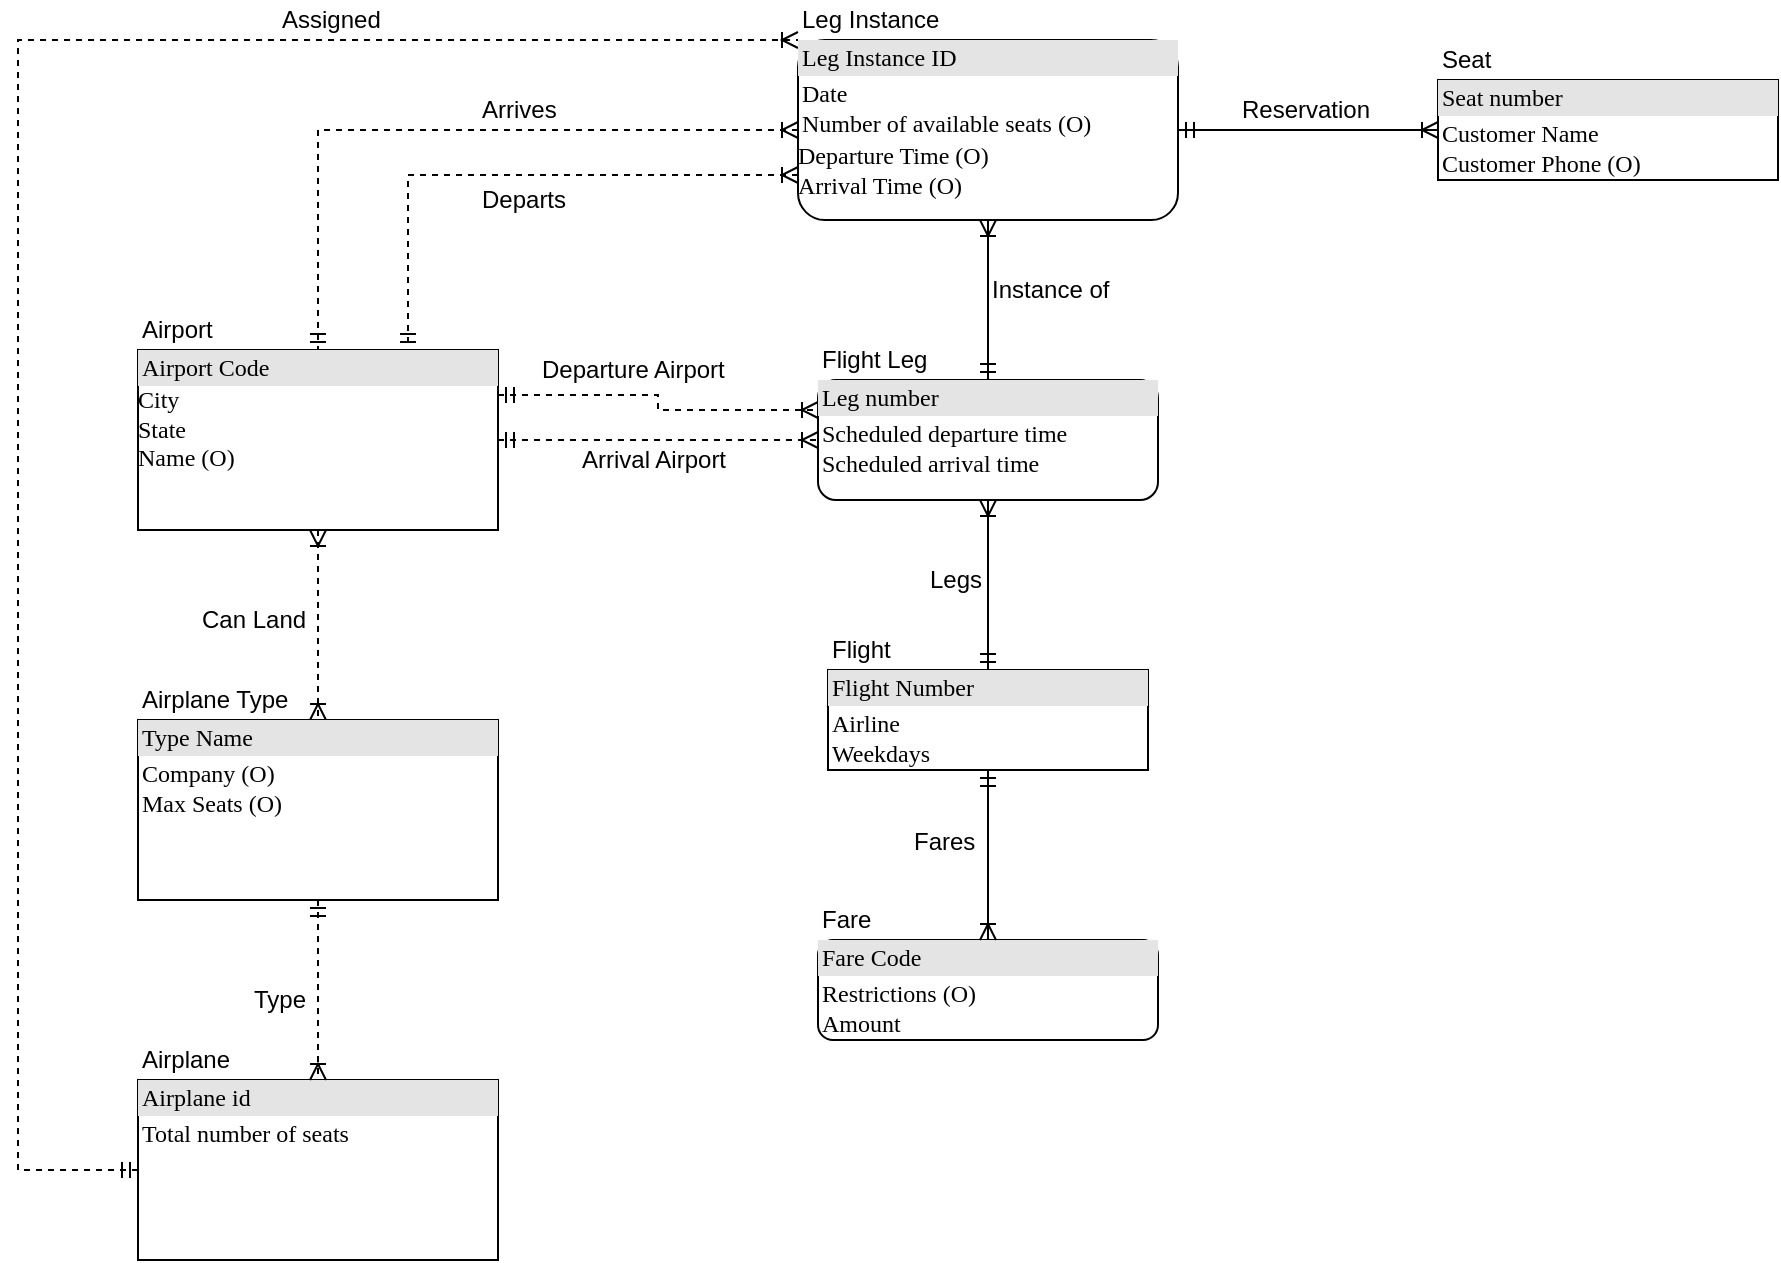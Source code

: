 <mxfile version="13.2.1"><diagram name="Page-1" id="2ca16b54-16f6-2749-3443-fa8db7711227"><mxGraphModel dx="462" dy="793" grid="1" gridSize="10" guides="1" tooltips="1" connect="1" arrows="1" fold="1" page="1" pageScale="1" pageWidth="1100" pageHeight="850" background="#ffffff" math="0" shadow="0"><root><mxCell id="0"/><mxCell id="1" parent="0"/><mxCell id="x7QNLOcuRyStkEdeZMoo-22" style="edgeStyle=orthogonalEdgeStyle;rounded=0;orthogonalLoop=1;jettySize=auto;html=1;exitX=1;exitY=0.25;exitDx=0;exitDy=0;entryX=0;entryY=0.25;entryDx=0;entryDy=0;dashed=1;startArrow=ERmandOne;startFill=0;endArrow=ERoneToMany;endFill=0;" edge="1" parent="1" source="2ed32ef02a7f4228-1" target="2ed32ef02a7f4228-2"><mxGeometry relative="1" as="geometry"/></mxCell><mxCell id="x7QNLOcuRyStkEdeZMoo-40" style="edgeStyle=orthogonalEdgeStyle;rounded=0;orthogonalLoop=1;jettySize=auto;html=1;exitX=0.5;exitY=1;exitDx=0;exitDy=0;entryX=0.5;entryY=1;entryDx=0;entryDy=0;dashed=1;startArrow=ERoneToMany;startFill=0;endArrow=ERoneToMany;endFill=0;" edge="1" parent="1" source="2ed32ef02a7f4228-1" target="x7QNLOcuRyStkEdeZMoo-2"><mxGeometry relative="1" as="geometry"><Array as="points"><mxPoint x="360" y="420"/><mxPoint x="360" y="420"/></Array></mxGeometry></mxCell><mxCell id="2ed32ef02a7f4228-1" value="&lt;div style=&quot;box-sizing: border-box ; width: 100% ; background: #e4e4e4 ; padding: 2px&quot;&gt;Airport Code&lt;/div&gt;City&lt;br&gt;State&lt;br&gt;Name (O)" style="verticalAlign=top;align=left;overflow=fill;html=1;rounded=0;shadow=0;comic=0;labelBackgroundColor=none;strokeWidth=1;fontFamily=Verdana;fontSize=12" parent="1" vertex="1"><mxGeometry x="270" y="260" width="180" height="90" as="geometry"/></mxCell><mxCell id="2ed32ef02a7f4228-18" style="edgeStyle=orthogonalEdgeStyle;html=1;entryX=0.5;entryY=0;labelBackgroundColor=none;startArrow=ERoneToMany;endArrow=ERmandOne;fontFamily=Verdana;fontSize=12;align=left;startFill=0;endFill=0;" parent="1" source="2ed32ef02a7f4228-2" target="2ed32ef02a7f4228-8" edge="1"><mxGeometry relative="1" as="geometry"/></mxCell><mxCell id="2ed32ef02a7f4228-20" style="edgeStyle=orthogonalEdgeStyle;html=1;labelBackgroundColor=none;startArrow=ERmandOne;endArrow=ERoneToMany;fontFamily=Verdana;fontSize=12;align=left;" parent="1" source="2ed32ef02a7f4228-2" target="2ed32ef02a7f4228-11" edge="1"><mxGeometry relative="1" as="geometry"/></mxCell><mxCell id="2ed32ef02a7f4228-2" value="&lt;div style=&quot;box-sizing: border-box ; width: 100% ; background: #e4e4e4 ; padding: 2px&quot;&gt;Leg number&lt;/div&gt;&lt;table style=&quot;width: 100% ; font-size: 1em&quot; cellpadding=&quot;2&quot; cellspacing=&quot;0&quot;&gt;&lt;tbody&gt;&lt;tr&gt;&lt;td&gt;Scheduled departure time&lt;br&gt;Scheduled arrival time&lt;/td&gt;&lt;td&gt;&lt;/td&gt;&lt;/tr&gt;&lt;/tbody&gt;&lt;/table&gt;" style="verticalAlign=top;align=left;overflow=fill;html=1;rounded=1;shadow=0;comic=0;labelBackgroundColor=none;strokeWidth=1;fontFamily=Verdana;fontSize=12" parent="1" vertex="1"><mxGeometry x="610" y="275" width="170" height="60" as="geometry"/></mxCell><mxCell id="x7QNLOcuRyStkEdeZMoo-33" style="edgeStyle=orthogonalEdgeStyle;rounded=0;orthogonalLoop=1;jettySize=auto;html=1;exitX=0;exitY=0.5;exitDx=0;exitDy=0;entryX=0;entryY=1;entryDx=0;entryDy=0;startArrow=ERmandOne;startFill=0;endArrow=ERoneToMany;endFill=0;dashed=1;" edge="1" parent="1" source="2ed32ef02a7f4228-4" target="x7QNLOcuRyStkEdeZMoo-9"><mxGeometry relative="1" as="geometry"><Array as="points"><mxPoint x="210" y="670"/><mxPoint x="210" y="105"/></Array></mxGeometry></mxCell><mxCell id="2ed32ef02a7f4228-4" value="&lt;div style=&quot;box-sizing: border-box ; width: 100% ; background: #e4e4e4 ; padding: 2px&quot;&gt;Airplane id&lt;/div&gt;&lt;table style=&quot;width: 100% ; font-size: 1em&quot; cellpadding=&quot;2&quot; cellspacing=&quot;0&quot;&gt;&lt;tbody&gt;&lt;tr&gt;&lt;td&gt;Total number of seats&lt;/td&gt;&lt;td&gt;&lt;/td&gt;&lt;/tr&gt;&lt;/tbody&gt;&lt;/table&gt;" style="verticalAlign=top;align=left;overflow=fill;html=1;rounded=0;shadow=0;comic=0;labelBackgroundColor=none;strokeWidth=1;fontFamily=Verdana;fontSize=12" parent="1" vertex="1"><mxGeometry x="270" y="625" width="180" height="90" as="geometry"/></mxCell><mxCell id="2ed32ef02a7f4228-15" style="edgeStyle=orthogonalEdgeStyle;html=1;entryX=0.5;entryY=0;labelBackgroundColor=none;startArrow=ERmandOne;endArrow=ERoneToMany;fontFamily=Verdana;fontSize=12;align=left;dashed=1;" parent="1" source="2ed32ef02a7f4228-5" target="2ed32ef02a7f4228-4" edge="1"><mxGeometry relative="1" as="geometry"/></mxCell><mxCell id="2ed32ef02a7f4228-5" value="&lt;div style=&quot;box-sizing: border-box ; width: 100% ; background: #e4e4e4 ; padding: 2px&quot;&gt;Type Name&lt;/div&gt;&lt;table style=&quot;width: 100% ; font-size: 1em&quot; cellpadding=&quot;2&quot; cellspacing=&quot;0&quot;&gt;&lt;tbody&gt;&lt;tr&gt;&lt;td&gt;Company (O)&lt;br&gt;Max Seats (O)&lt;/td&gt;&lt;td&gt;&lt;/td&gt;&lt;/tr&gt;&lt;/tbody&gt;&lt;/table&gt;" style="verticalAlign=top;align=left;overflow=fill;html=1;rounded=0;shadow=0;comic=0;labelBackgroundColor=none;strokeWidth=1;fontFamily=Verdana;fontSize=12" parent="1" vertex="1"><mxGeometry x="270" y="445" width="180" height="90" as="geometry"/></mxCell><mxCell id="2ed32ef02a7f4228-7" value="&lt;div style=&quot;box-sizing: border-box ; width: 100% ; background: #e4e4e4 ; padding: 2px&quot;&gt;Fare Code&lt;/div&gt;&lt;table style=&quot;width: 100% ; font-size: 1em&quot; cellpadding=&quot;2&quot; cellspacing=&quot;0&quot;&gt;&lt;tbody&gt;&lt;tr&gt;&lt;td&gt;Restrictions (O)&lt;br&gt;Amount&lt;br&gt;&lt;/td&gt;&lt;td&gt;&lt;/td&gt;&lt;/tr&gt;&lt;/tbody&gt;&lt;/table&gt;" style="verticalAlign=top;align=left;overflow=fill;html=1;rounded=1;shadow=0;comic=0;labelBackgroundColor=none;strokeWidth=1;fontFamily=Verdana;fontSize=12" parent="1" vertex="1"><mxGeometry x="610" y="555" width="170" height="50" as="geometry"/></mxCell><mxCell id="2ed32ef02a7f4228-17" style="edgeStyle=orthogonalEdgeStyle;html=1;entryX=0.5;entryY=0;labelBackgroundColor=none;startArrow=ERmandOne;endArrow=ERoneToMany;fontFamily=Verdana;fontSize=12;align=left;" parent="1" source="2ed32ef02a7f4228-8" target="2ed32ef02a7f4228-7" edge="1"><mxGeometry relative="1" as="geometry"/></mxCell><mxCell id="2ed32ef02a7f4228-8" value="&lt;div style=&quot;box-sizing: border-box ; width: 100% ; background: #e4e4e4 ; padding: 2px&quot;&gt;Flight Number&lt;/div&gt;&lt;table style=&quot;width: 100% ; font-size: 1em&quot; cellpadding=&quot;2&quot; cellspacing=&quot;0&quot;&gt;&lt;tbody&gt;&lt;tr&gt;&lt;td&gt;Airline&lt;br&gt;Weekdays&lt;/td&gt;&lt;td&gt;&lt;/td&gt;&lt;/tr&gt;&lt;/tbody&gt;&lt;/table&gt;" style="verticalAlign=top;align=left;overflow=fill;html=1;rounded=0;shadow=0;comic=0;labelBackgroundColor=none;strokeWidth=1;fontFamily=Verdana;fontSize=12" parent="1" vertex="1"><mxGeometry x="615" y="420" width="160" height="50" as="geometry"/></mxCell><mxCell id="2ed32ef02a7f4228-9" value="&lt;div style=&quot;box-sizing: border-box ; width: 100% ; background: #e4e4e4 ; padding: 2px&quot;&gt;Seat number&lt;/div&gt;&lt;table style=&quot;width: 100% ; font-size: 1em&quot; cellpadding=&quot;2&quot; cellspacing=&quot;0&quot;&gt;&lt;tbody&gt;&lt;tr&gt;&lt;td&gt;Customer Name&lt;br&gt;Customer Phone (O)&lt;/td&gt;&lt;td&gt;&lt;/td&gt;&lt;/tr&gt;&lt;/tbody&gt;&lt;/table&gt;" style="verticalAlign=top;align=left;overflow=fill;html=1;rounded=0;shadow=0;comic=0;labelBackgroundColor=none;strokeWidth=1;fontFamily=Verdana;fontSize=12" parent="1" vertex="1"><mxGeometry x="920" y="125" width="170" height="50" as="geometry"/></mxCell><mxCell id="x7QNLOcuRyStkEdeZMoo-31" style="edgeStyle=orthogonalEdgeStyle;rounded=0;orthogonalLoop=1;jettySize=auto;html=1;exitX=1;exitY=0.5;exitDx=0;exitDy=0;entryX=0;entryY=0.5;entryDx=0;entryDy=0;startArrow=ERmandOne;startFill=0;endArrow=ERoneToMany;endFill=0;" edge="1" parent="1" source="2ed32ef02a7f4228-11" target="2ed32ef02a7f4228-9"><mxGeometry relative="1" as="geometry"/></mxCell><mxCell id="x7QNLOcuRyStkEdeZMoo-35" style="edgeStyle=orthogonalEdgeStyle;rounded=0;orthogonalLoop=1;jettySize=auto;html=1;exitX=0;exitY=0.5;exitDx=0;exitDy=0;entryX=0.5;entryY=1;entryDx=0;entryDy=0;dashed=1;startArrow=ERoneToMany;startFill=0;endArrow=ERmandOne;endFill=0;" edge="1" parent="1" source="2ed32ef02a7f4228-11" target="x7QNLOcuRyStkEdeZMoo-1"><mxGeometry relative="1" as="geometry"><Array as="points"><mxPoint x="360" y="150"/></Array></mxGeometry></mxCell><mxCell id="x7QNLOcuRyStkEdeZMoo-36" style="edgeStyle=orthogonalEdgeStyle;rounded=0;orthogonalLoop=1;jettySize=auto;html=1;exitX=0;exitY=0.75;exitDx=0;exitDy=0;entryX=0.75;entryY=1;entryDx=0;entryDy=0;dashed=1;startArrow=ERoneToMany;startFill=0;endArrow=ERmandOne;endFill=0;" edge="1" parent="1" source="2ed32ef02a7f4228-11" target="x7QNLOcuRyStkEdeZMoo-1"><mxGeometry relative="1" as="geometry"><Array as="points"><mxPoint x="405" y="173"/></Array></mxGeometry></mxCell><mxCell id="2ed32ef02a7f4228-11" value="&lt;div style=&quot;box-sizing: border-box ; width: 100% ; background: #e4e4e4 ; padding: 2px&quot;&gt;Leg Instance ID&lt;/div&gt;&lt;table style=&quot;width: 100% ; font-size: 1em&quot; cellpadding=&quot;2&quot; cellspacing=&quot;0&quot;&gt;&lt;tbody&gt;&lt;tr&gt;&lt;td&gt;Date&lt;br&gt;Number of available seats (O)&lt;/td&gt;&lt;td&gt;&lt;br&gt;&lt;/td&gt;&lt;/tr&gt;&lt;/tbody&gt;&lt;/table&gt;Departure Time (O)&lt;br&gt;Arrival Time (O)" style="verticalAlign=top;align=left;overflow=fill;html=1;rounded=1;shadow=0;comic=0;labelBackgroundColor=none;strokeWidth=1;fontFamily=Verdana;fontSize=12" parent="1" vertex="1"><mxGeometry x="600" y="105" width="190" height="90" as="geometry"/></mxCell><mxCell id="x7QNLOcuRyStkEdeZMoo-1" value="Airport" style="text;html=1;strokeColor=none;fillColor=none;align=left;verticalAlign=middle;whiteSpace=wrap;rounded=0;" vertex="1" parent="1"><mxGeometry x="270" y="240" width="180" height="20" as="geometry"/></mxCell><mxCell id="x7QNLOcuRyStkEdeZMoo-2" value="Airplane Type" style="text;html=1;strokeColor=none;fillColor=none;align=left;verticalAlign=middle;whiteSpace=wrap;rounded=0;labelBackgroundColor=none;" vertex="1" parent="1"><mxGeometry x="270" y="425" width="180" height="20" as="geometry"/></mxCell><mxCell id="x7QNLOcuRyStkEdeZMoo-3" value="Airplane" style="text;html=1;strokeColor=none;fillColor=none;align=left;verticalAlign=middle;whiteSpace=wrap;rounded=0;" vertex="1" parent="1"><mxGeometry x="270" y="605" width="180" height="20" as="geometry"/></mxCell><mxCell id="x7QNLOcuRyStkEdeZMoo-4" style="edgeStyle=orthogonalEdgeStyle;rounded=0;orthogonalLoop=1;jettySize=auto;html=1;exitX=0.5;exitY=1;exitDx=0;exitDy=0;" edge="1" parent="1" source="2ed32ef02a7f4228-8" target="2ed32ef02a7f4228-8"><mxGeometry relative="1" as="geometry"/></mxCell><mxCell id="x7QNLOcuRyStkEdeZMoo-5" value="Flight Leg" style="text;html=1;strokeColor=none;fillColor=none;align=left;verticalAlign=middle;whiteSpace=wrap;rounded=0;" vertex="1" parent="1"><mxGeometry x="610" y="255" width="180" height="20" as="geometry"/></mxCell><mxCell id="x7QNLOcuRyStkEdeZMoo-6" value="Flight" style="text;html=1;strokeColor=none;fillColor=none;align=left;verticalAlign=middle;whiteSpace=wrap;rounded=0;" vertex="1" parent="1"><mxGeometry x="615" y="400" width="160" height="20" as="geometry"/></mxCell><mxCell id="x7QNLOcuRyStkEdeZMoo-7" value="Fare" style="text;html=1;strokeColor=none;fillColor=none;align=left;verticalAlign=middle;whiteSpace=wrap;rounded=0;" vertex="1" parent="1"><mxGeometry x="610" y="535" width="180" height="20" as="geometry"/></mxCell><mxCell id="x7QNLOcuRyStkEdeZMoo-9" value="Leg Instance" style="text;html=1;strokeColor=none;fillColor=none;align=left;verticalAlign=middle;whiteSpace=wrap;rounded=0;" vertex="1" parent="1"><mxGeometry x="600" y="85" width="180" height="20" as="geometry"/></mxCell><mxCell id="x7QNLOcuRyStkEdeZMoo-11" value="Seat" style="text;html=1;strokeColor=none;fillColor=none;align=left;verticalAlign=middle;whiteSpace=wrap;rounded=0;" vertex="1" parent="1"><mxGeometry x="920" y="105" width="170" height="20" as="geometry"/></mxCell><mxCell id="x7QNLOcuRyStkEdeZMoo-18" value="Type" style="text;html=1;strokeColor=none;fillColor=none;align=left;verticalAlign=middle;whiteSpace=wrap;rounded=0;labelBackgroundColor=none;" vertex="1" parent="1"><mxGeometry x="326" y="575" width="40" height="20" as="geometry"/></mxCell><mxCell id="x7QNLOcuRyStkEdeZMoo-21" value="Can Land" style="text;html=1;strokeColor=none;fillColor=none;align=left;verticalAlign=middle;whiteSpace=wrap;rounded=0;labelBackgroundColor=none;" vertex="1" parent="1"><mxGeometry x="300" y="385" width="60" height="20" as="geometry"/></mxCell><mxCell id="x7QNLOcuRyStkEdeZMoo-23" style="edgeStyle=orthogonalEdgeStyle;rounded=0;orthogonalLoop=1;jettySize=auto;html=1;exitX=1;exitY=0.5;exitDx=0;exitDy=0;entryX=0;entryY=0.5;entryDx=0;entryDy=0;dashed=1;startArrow=ERmandOne;startFill=0;endArrow=ERoneToMany;endFill=0;" edge="1" parent="1" source="2ed32ef02a7f4228-1" target="2ed32ef02a7f4228-2"><mxGeometry relative="1" as="geometry"><mxPoint x="470" y="342.5" as="sourcePoint"/><mxPoint x="560" y="350" as="targetPoint"/><Array as="points"><mxPoint x="510" y="305"/><mxPoint x="510" y="305"/></Array></mxGeometry></mxCell><mxCell id="x7QNLOcuRyStkEdeZMoo-24" value="Departure Airport" style="text;html=1;strokeColor=none;fillColor=none;align=left;verticalAlign=middle;whiteSpace=wrap;rounded=0;labelBackgroundColor=none;" vertex="1" parent="1"><mxGeometry x="470" y="260" width="130" height="20" as="geometry"/></mxCell><mxCell id="x7QNLOcuRyStkEdeZMoo-26" value="Arrival Airport" style="text;html=1;strokeColor=none;fillColor=none;align=left;verticalAlign=middle;whiteSpace=wrap;rounded=0;labelBackgroundColor=none;" vertex="1" parent="1"><mxGeometry x="490" y="305" width="130" height="20" as="geometry"/></mxCell><mxCell id="x7QNLOcuRyStkEdeZMoo-27" value="Legs" style="text;html=1;strokeColor=none;fillColor=none;align=left;verticalAlign=middle;whiteSpace=wrap;rounded=0;labelBackgroundColor=none;" vertex="1" parent="1"><mxGeometry x="664" y="365" width="40" height="20" as="geometry"/></mxCell><mxCell id="x7QNLOcuRyStkEdeZMoo-29" value="Fares" style="text;html=1;strokeColor=none;fillColor=none;align=left;verticalAlign=middle;whiteSpace=wrap;rounded=0;labelBackgroundColor=none;" vertex="1" parent="1"><mxGeometry x="656" y="496" width="40" height="20" as="geometry"/></mxCell><mxCell id="x7QNLOcuRyStkEdeZMoo-30" value="Instance of" style="text;html=1;strokeColor=none;fillColor=none;align=left;verticalAlign=middle;whiteSpace=wrap;rounded=0;labelBackgroundColor=none;" vertex="1" parent="1"><mxGeometry x="695" y="220" width="80" height="20" as="geometry"/></mxCell><mxCell id="x7QNLOcuRyStkEdeZMoo-32" value="Reservation" style="text;html=1;strokeColor=none;fillColor=none;align=left;verticalAlign=middle;whiteSpace=wrap;rounded=0;labelBackgroundColor=none;" vertex="1" parent="1"><mxGeometry x="820" y="130" width="80" height="20" as="geometry"/></mxCell><mxCell id="x7QNLOcuRyStkEdeZMoo-34" value="Assigned" style="text;html=1;strokeColor=none;fillColor=none;align=left;verticalAlign=middle;whiteSpace=wrap;rounded=0;labelBackgroundColor=none;" vertex="1" parent="1"><mxGeometry x="340" y="85" width="130" height="20" as="geometry"/></mxCell><mxCell id="x7QNLOcuRyStkEdeZMoo-37" value="Arrives" style="text;html=1;strokeColor=none;fillColor=none;align=left;verticalAlign=middle;whiteSpace=wrap;rounded=0;labelBackgroundColor=none;" vertex="1" parent="1"><mxGeometry x="440" y="130" width="130" height="20" as="geometry"/></mxCell><mxCell id="x7QNLOcuRyStkEdeZMoo-38" value="Departs" style="text;html=1;strokeColor=none;fillColor=none;align=left;verticalAlign=middle;whiteSpace=wrap;rounded=0;labelBackgroundColor=none;" vertex="1" parent="1"><mxGeometry x="440" y="175" width="130" height="20" as="geometry"/></mxCell></root></mxGraphModel></diagram></mxfile>